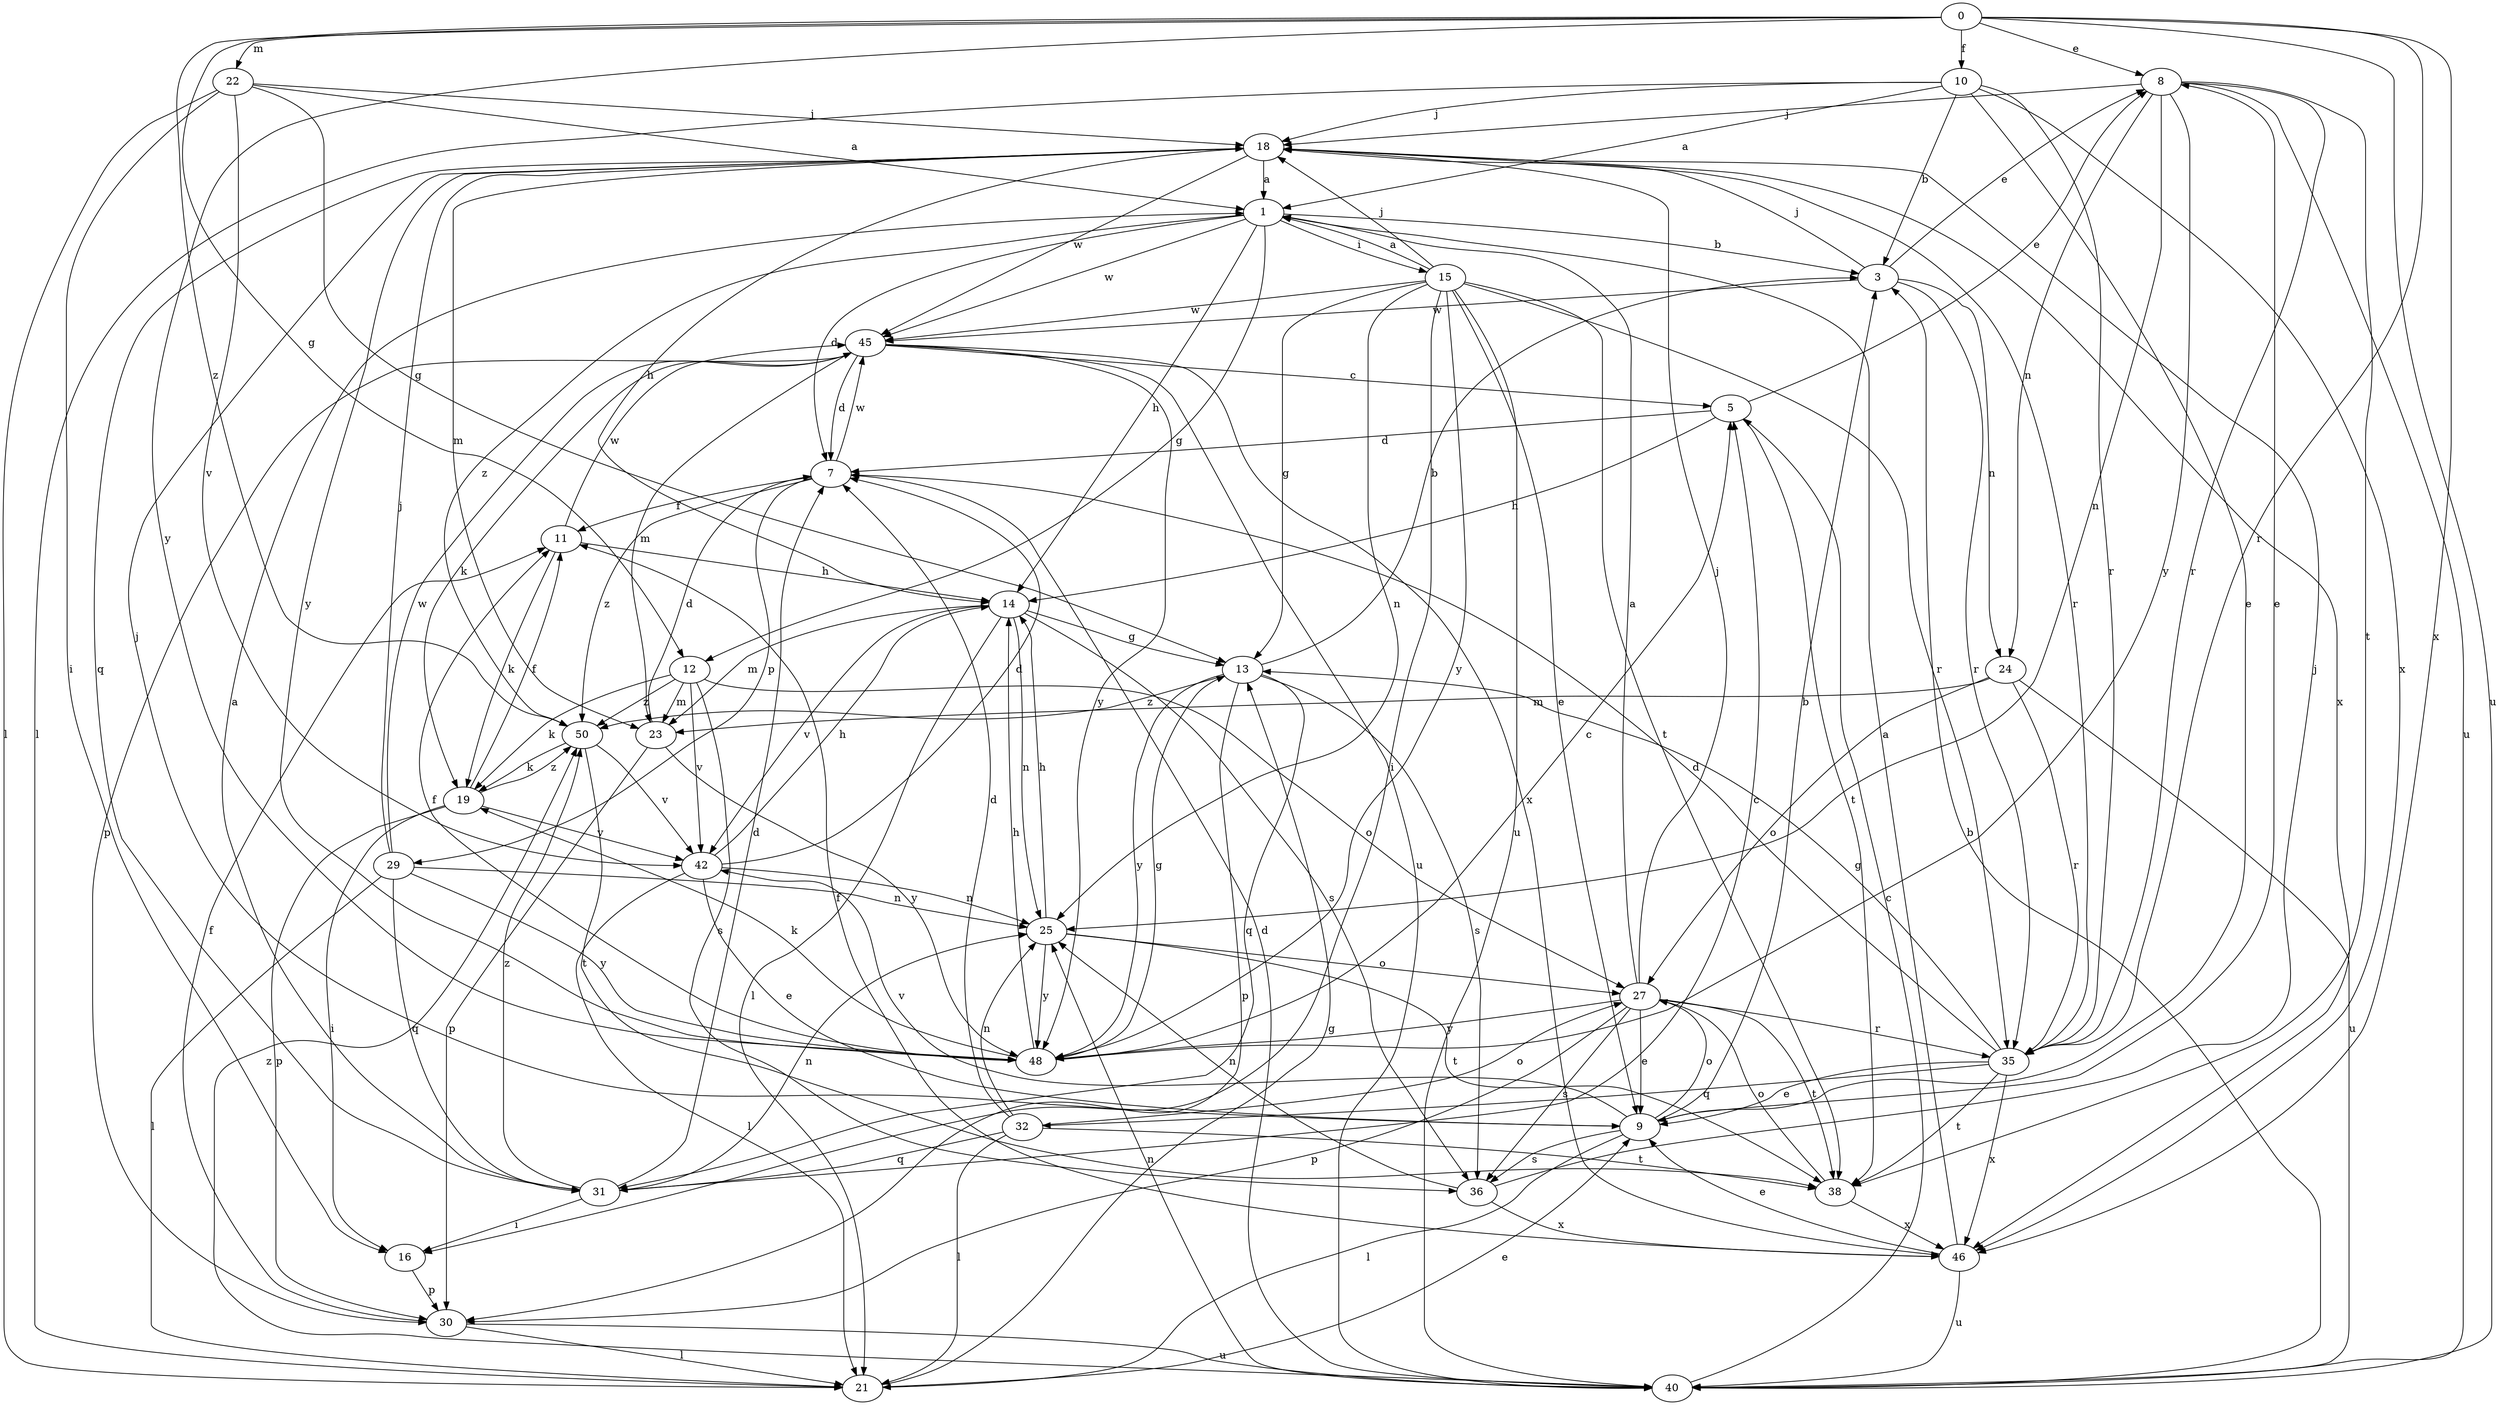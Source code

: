 strict digraph  {
0;
1;
3;
5;
7;
8;
9;
10;
11;
12;
13;
14;
15;
16;
18;
19;
21;
22;
23;
24;
25;
27;
29;
30;
31;
32;
35;
36;
38;
40;
42;
45;
46;
48;
50;
0 -> 8  [label=e];
0 -> 10  [label=f];
0 -> 12  [label=g];
0 -> 22  [label=m];
0 -> 35  [label=r];
0 -> 40  [label=u];
0 -> 46  [label=x];
0 -> 48  [label=y];
0 -> 50  [label=z];
1 -> 3  [label=b];
1 -> 7  [label=d];
1 -> 12  [label=g];
1 -> 14  [label=h];
1 -> 15  [label=i];
1 -> 45  [label=w];
1 -> 50  [label=z];
3 -> 8  [label=e];
3 -> 18  [label=j];
3 -> 24  [label=n];
3 -> 35  [label=r];
3 -> 45  [label=w];
5 -> 7  [label=d];
5 -> 8  [label=e];
5 -> 14  [label=h];
5 -> 38  [label=t];
7 -> 11  [label=f];
7 -> 29  [label=p];
7 -> 45  [label=w];
7 -> 50  [label=z];
8 -> 18  [label=j];
8 -> 24  [label=n];
8 -> 25  [label=n];
8 -> 35  [label=r];
8 -> 38  [label=t];
8 -> 40  [label=u];
8 -> 48  [label=y];
9 -> 3  [label=b];
9 -> 8  [label=e];
9 -> 18  [label=j];
9 -> 21  [label=l];
9 -> 27  [label=o];
9 -> 36  [label=s];
9 -> 42  [label=v];
10 -> 1  [label=a];
10 -> 3  [label=b];
10 -> 9  [label=e];
10 -> 18  [label=j];
10 -> 21  [label=l];
10 -> 35  [label=r];
10 -> 46  [label=x];
11 -> 14  [label=h];
11 -> 19  [label=k];
11 -> 45  [label=w];
12 -> 19  [label=k];
12 -> 23  [label=m];
12 -> 27  [label=o];
12 -> 36  [label=s];
12 -> 42  [label=v];
12 -> 50  [label=z];
13 -> 3  [label=b];
13 -> 30  [label=p];
13 -> 31  [label=q];
13 -> 36  [label=s];
13 -> 48  [label=y];
13 -> 50  [label=z];
14 -> 13  [label=g];
14 -> 21  [label=l];
14 -> 23  [label=m];
14 -> 25  [label=n];
14 -> 36  [label=s];
14 -> 42  [label=v];
15 -> 1  [label=a];
15 -> 9  [label=e];
15 -> 13  [label=g];
15 -> 16  [label=i];
15 -> 18  [label=j];
15 -> 25  [label=n];
15 -> 35  [label=r];
15 -> 38  [label=t];
15 -> 40  [label=u];
15 -> 45  [label=w];
15 -> 48  [label=y];
16 -> 30  [label=p];
18 -> 1  [label=a];
18 -> 14  [label=h];
18 -> 23  [label=m];
18 -> 31  [label=q];
18 -> 35  [label=r];
18 -> 45  [label=w];
18 -> 46  [label=x];
18 -> 48  [label=y];
19 -> 11  [label=f];
19 -> 16  [label=i];
19 -> 30  [label=p];
19 -> 42  [label=v];
19 -> 50  [label=z];
21 -> 9  [label=e];
21 -> 13  [label=g];
22 -> 1  [label=a];
22 -> 13  [label=g];
22 -> 16  [label=i];
22 -> 18  [label=j];
22 -> 21  [label=l];
22 -> 42  [label=v];
23 -> 7  [label=d];
23 -> 30  [label=p];
23 -> 48  [label=y];
24 -> 23  [label=m];
24 -> 27  [label=o];
24 -> 35  [label=r];
24 -> 40  [label=u];
25 -> 14  [label=h];
25 -> 27  [label=o];
25 -> 38  [label=t];
25 -> 48  [label=y];
27 -> 1  [label=a];
27 -> 9  [label=e];
27 -> 18  [label=j];
27 -> 30  [label=p];
27 -> 35  [label=r];
27 -> 36  [label=s];
27 -> 38  [label=t];
27 -> 48  [label=y];
29 -> 18  [label=j];
29 -> 21  [label=l];
29 -> 25  [label=n];
29 -> 31  [label=q];
29 -> 45  [label=w];
29 -> 48  [label=y];
30 -> 11  [label=f];
30 -> 21  [label=l];
30 -> 40  [label=u];
31 -> 1  [label=a];
31 -> 5  [label=c];
31 -> 7  [label=d];
31 -> 16  [label=i];
31 -> 25  [label=n];
31 -> 50  [label=z];
32 -> 7  [label=d];
32 -> 21  [label=l];
32 -> 25  [label=n];
32 -> 27  [label=o];
32 -> 31  [label=q];
32 -> 38  [label=t];
35 -> 7  [label=d];
35 -> 9  [label=e];
35 -> 13  [label=g];
35 -> 32  [label=q];
35 -> 38  [label=t];
35 -> 46  [label=x];
36 -> 18  [label=j];
36 -> 25  [label=n];
36 -> 46  [label=x];
38 -> 27  [label=o];
38 -> 46  [label=x];
40 -> 3  [label=b];
40 -> 5  [label=c];
40 -> 7  [label=d];
40 -> 25  [label=n];
40 -> 50  [label=z];
42 -> 7  [label=d];
42 -> 9  [label=e];
42 -> 14  [label=h];
42 -> 21  [label=l];
42 -> 25  [label=n];
45 -> 5  [label=c];
45 -> 7  [label=d];
45 -> 19  [label=k];
45 -> 23  [label=m];
45 -> 30  [label=p];
45 -> 40  [label=u];
45 -> 46  [label=x];
45 -> 48  [label=y];
46 -> 1  [label=a];
46 -> 9  [label=e];
46 -> 11  [label=f];
46 -> 40  [label=u];
48 -> 5  [label=c];
48 -> 11  [label=f];
48 -> 13  [label=g];
48 -> 14  [label=h];
48 -> 19  [label=k];
50 -> 19  [label=k];
50 -> 38  [label=t];
50 -> 42  [label=v];
}
